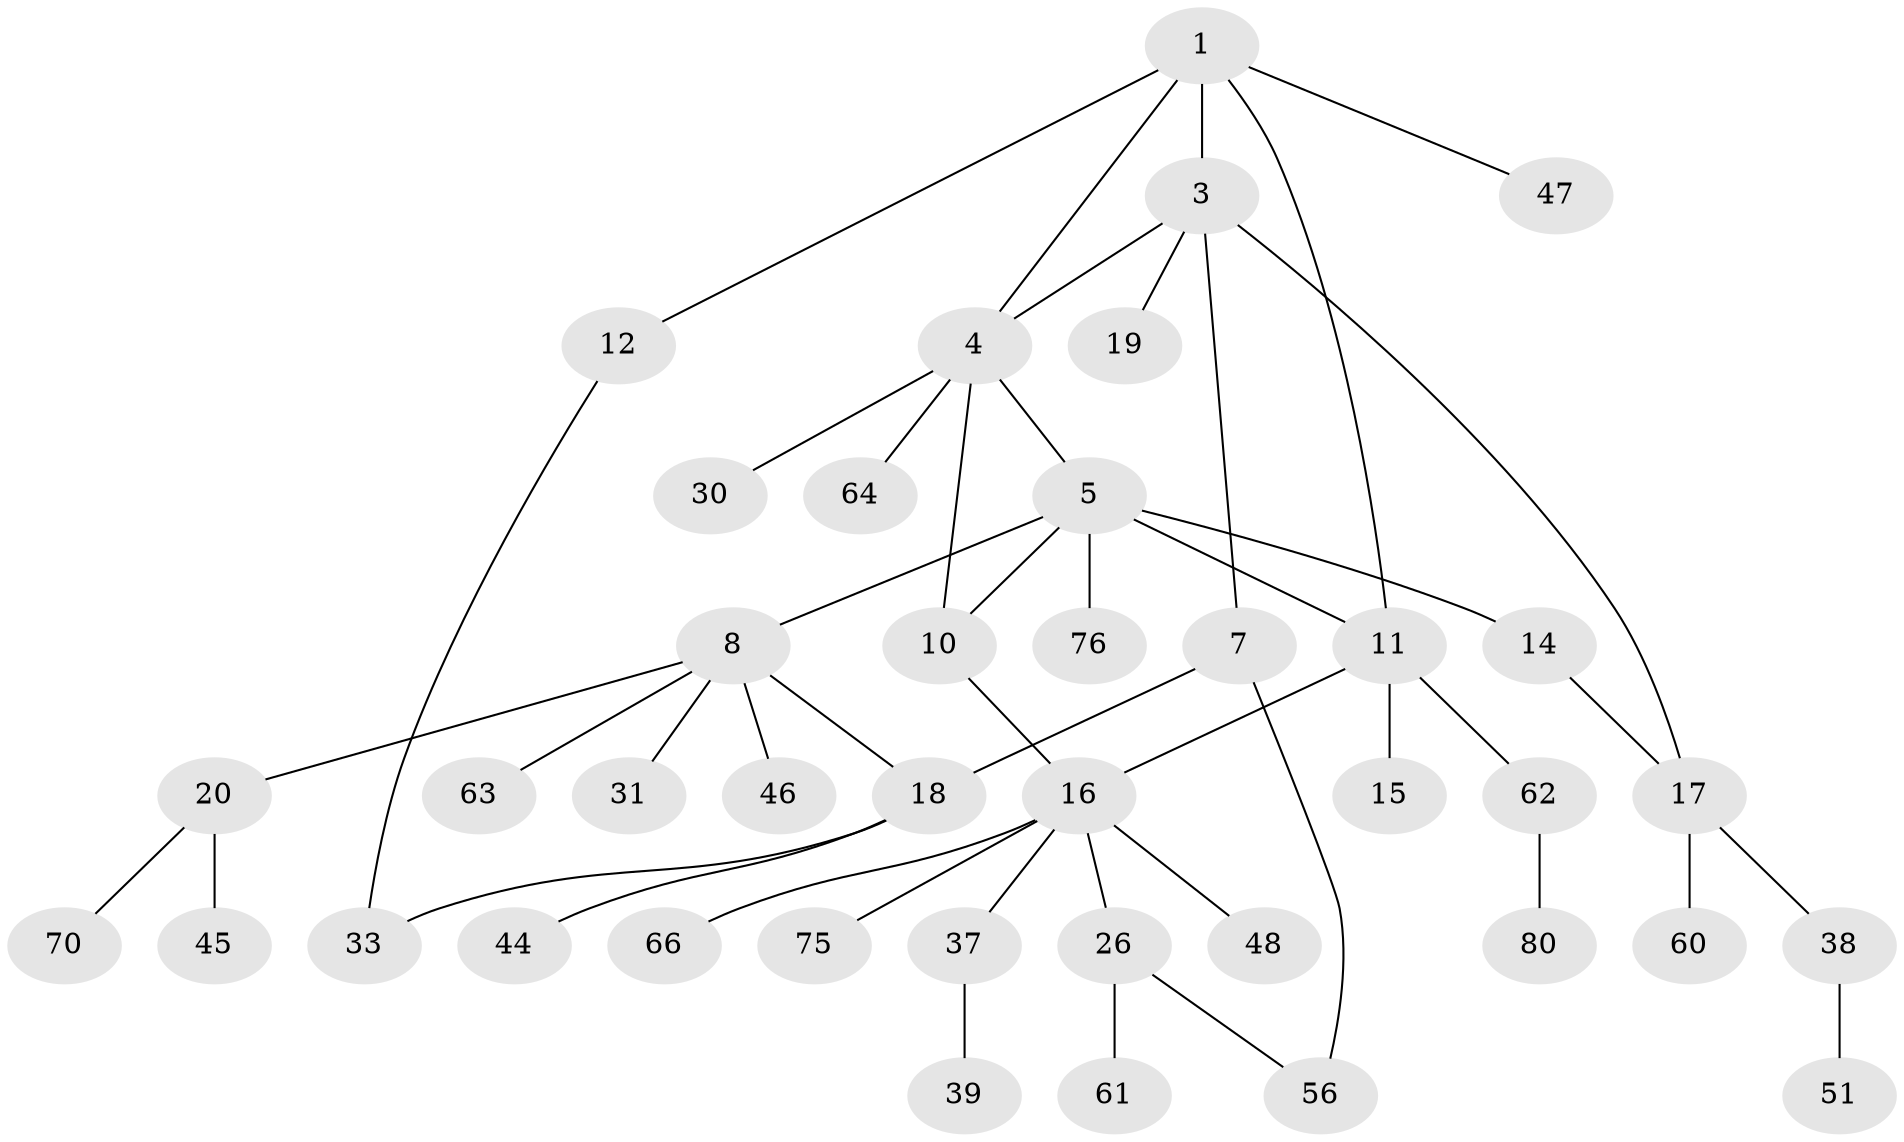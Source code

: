 // original degree distribution, {5: 0.08641975308641975, 3: 0.16049382716049382, 7: 0.012345679012345678, 2: 0.2222222222222222, 4: 0.08641975308641975, 1: 0.43209876543209874}
// Generated by graph-tools (version 1.1) at 2025/13/03/09/25 04:13:30]
// undirected, 40 vertices, 47 edges
graph export_dot {
graph [start="1"]
  node [color=gray90,style=filled];
  1 [super="+2+22"];
  3 [super="+21"];
  4 [super="+6+59+13+36"];
  5 [super="+25"];
  7;
  8 [super="+9+41"];
  10 [super="+29"];
  11 [super="+27"];
  12;
  14;
  15 [super="+32+49"];
  16 [super="+55+23"];
  17;
  18 [super="+43+24"];
  19;
  20 [super="+35"];
  26;
  30;
  31 [super="+42"];
  33 [super="+71"];
  37 [super="+74"];
  38 [super="+58+50"];
  39;
  44;
  45;
  46;
  47 [super="+68+54+57"];
  48;
  51 [super="+65"];
  56;
  60;
  61;
  62;
  63;
  64;
  66;
  70;
  75;
  76;
  80;
  1 -- 3;
  1 -- 11;
  1 -- 12;
  1 -- 47;
  1 -- 4;
  3 -- 4;
  3 -- 7;
  3 -- 19;
  3 -- 17;
  4 -- 5;
  4 -- 10;
  4 -- 64;
  4 -- 30;
  5 -- 8 [weight=2];
  5 -- 14;
  5 -- 11;
  5 -- 76;
  5 -- 10;
  7 -- 18;
  7 -- 56;
  8 -- 20;
  8 -- 31 [weight=2];
  8 -- 46;
  8 -- 63;
  8 -- 18;
  10 -- 16;
  11 -- 15;
  11 -- 16;
  11 -- 62;
  12 -- 33;
  14 -- 17;
  16 -- 48;
  16 -- 75;
  16 -- 66;
  16 -- 26;
  16 -- 37;
  17 -- 38;
  17 -- 60;
  18 -- 33;
  18 -- 44;
  20 -- 45;
  20 -- 70;
  26 -- 61;
  26 -- 56;
  37 -- 39;
  38 -- 51;
  62 -- 80;
}
